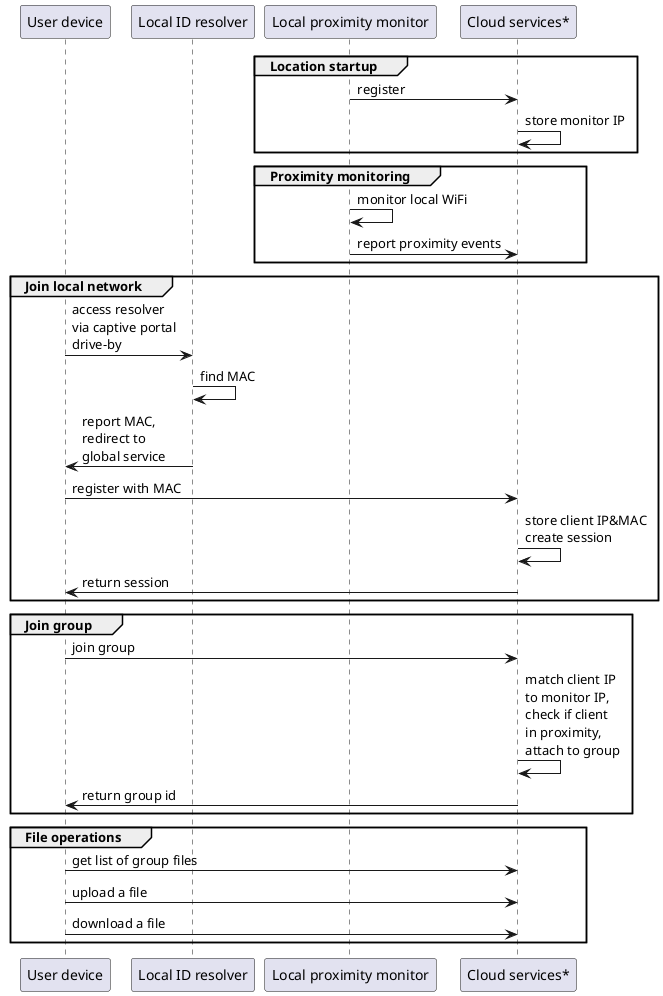 @startuml
participant "User device" as u
participant "Local ID resolver" as rslv
participant "Local proximity monitor" as mon

participant "Cloud services*" as srv

group Location startup
mon->srv: register
srv->srv: store monitor IP
end
group Proximity monitoring
mon->mon: monitor local WiFi
mon->srv: report proximity events
end

group Join local network
u->rslv: access resolver\nvia captive portal\ndrive-by
rslv->rslv: find MAC
rslv->u: report MAC,\nredirect to\nglobal service
u->srv: register with MAC
srv->srv: store client IP&MAC\ncreate session
srv->u: return session
end

group Join group
u->srv: join group
srv->srv: match client IP\nto monitor IP,\ncheck if client\nin proximity,\nattach to group
srv->u: return group id
end

group File operations
u->srv: get list of group files
u->srv: upload a file
u->srv: download a file
end


@enduml